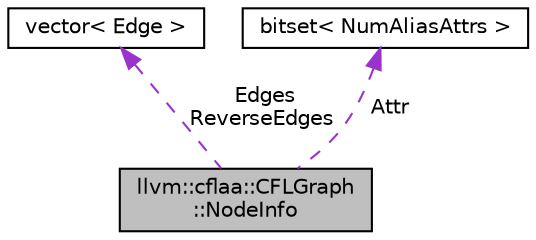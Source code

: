 digraph "llvm::cflaa::CFLGraph::NodeInfo"
{
 // LATEX_PDF_SIZE
  bgcolor="transparent";
  edge [fontname="Helvetica",fontsize="10",labelfontname="Helvetica",labelfontsize="10"];
  node [fontname="Helvetica",fontsize="10",shape="box"];
  Node1 [label="llvm::cflaa::CFLGraph\l::NodeInfo",height=0.2,width=0.4,color="black", fillcolor="grey75", style="filled", fontcolor="black",tooltip=" "];
  Node2 -> Node1 [dir="back",color="darkorchid3",fontsize="10",style="dashed",label=" Edges\nReverseEdges" ,fontname="Helvetica"];
  Node2 [label="vector\< Edge \>",height=0.2,width=0.4,color="black",tooltip=" "];
  Node3 -> Node1 [dir="back",color="darkorchid3",fontsize="10",style="dashed",label=" Attr" ,fontname="Helvetica"];
  Node3 [label="bitset\< NumAliasAttrs \>",height=0.2,width=0.4,color="black",tooltip=" "];
}
